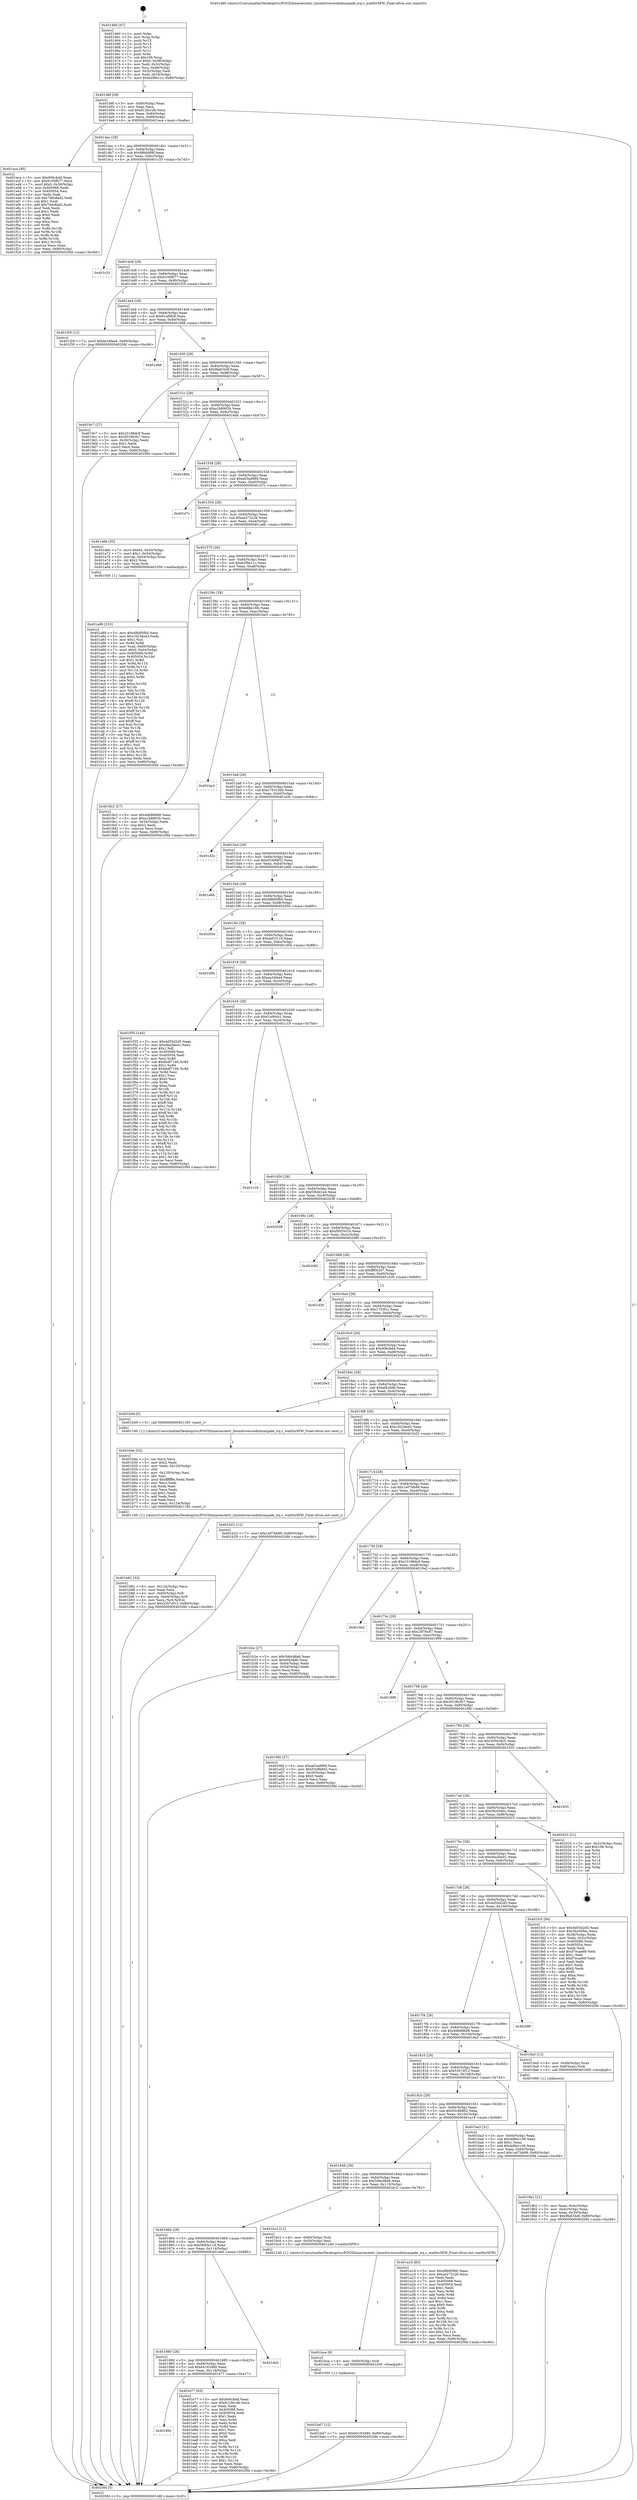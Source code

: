 digraph "0x401460" {
  label = "0x401460 (/mnt/c/Users/mathe/Desktop/tcc/POCII/binaries/extr_linuxdriversisdnhisaxjade_irq.c_waitforXFW_Final-ollvm.out::main(0))"
  labelloc = "t"
  node[shape=record]

  Entry [label="",width=0.3,height=0.3,shape=circle,fillcolor=black,style=filled]
  "0x40148f" [label="{
     0x40148f [29]\l
     | [instrs]\l
     &nbsp;&nbsp;0x40148f \<+3\>: mov -0x80(%rbp),%eax\l
     &nbsp;&nbsp;0x401492 \<+2\>: mov %eax,%ecx\l
     &nbsp;&nbsp;0x401494 \<+6\>: sub $0x812fe1db,%ecx\l
     &nbsp;&nbsp;0x40149a \<+6\>: mov %eax,-0x84(%rbp)\l
     &nbsp;&nbsp;0x4014a0 \<+6\>: mov %ecx,-0x88(%rbp)\l
     &nbsp;&nbsp;0x4014a6 \<+6\>: je 0000000000401eca \<main+0xa6a\>\l
  }"]
  "0x401eca" [label="{
     0x401eca [95]\l
     | [instrs]\l
     &nbsp;&nbsp;0x401eca \<+5\>: mov $0x906cbdd,%eax\l
     &nbsp;&nbsp;0x401ecf \<+5\>: mov $0x9100fb77,%ecx\l
     &nbsp;&nbsp;0x401ed4 \<+7\>: movl $0x0,-0x38(%rbp)\l
     &nbsp;&nbsp;0x401edb \<+7\>: mov 0x405068,%edx\l
     &nbsp;&nbsp;0x401ee2 \<+7\>: mov 0x405054,%esi\l
     &nbsp;&nbsp;0x401ee9 \<+2\>: mov %edx,%edi\l
     &nbsp;&nbsp;0x401eeb \<+6\>: sub $0x7ddc8ad2,%edi\l
     &nbsp;&nbsp;0x401ef1 \<+3\>: sub $0x1,%edi\l
     &nbsp;&nbsp;0x401ef4 \<+6\>: add $0x7ddc8ad2,%edi\l
     &nbsp;&nbsp;0x401efa \<+3\>: imul %edi,%edx\l
     &nbsp;&nbsp;0x401efd \<+3\>: and $0x1,%edx\l
     &nbsp;&nbsp;0x401f00 \<+3\>: cmp $0x0,%edx\l
     &nbsp;&nbsp;0x401f03 \<+4\>: sete %r8b\l
     &nbsp;&nbsp;0x401f07 \<+3\>: cmp $0xa,%esi\l
     &nbsp;&nbsp;0x401f0a \<+4\>: setl %r9b\l
     &nbsp;&nbsp;0x401f0e \<+3\>: mov %r8b,%r10b\l
     &nbsp;&nbsp;0x401f11 \<+3\>: and %r9b,%r10b\l
     &nbsp;&nbsp;0x401f14 \<+3\>: xor %r9b,%r8b\l
     &nbsp;&nbsp;0x401f17 \<+3\>: or %r8b,%r10b\l
     &nbsp;&nbsp;0x401f1a \<+4\>: test $0x1,%r10b\l
     &nbsp;&nbsp;0x401f1e \<+3\>: cmovne %ecx,%eax\l
     &nbsp;&nbsp;0x401f21 \<+3\>: mov %eax,-0x80(%rbp)\l
     &nbsp;&nbsp;0x401f24 \<+5\>: jmp 00000000004020fd \<main+0xc9d\>\l
  }"]
  "0x4014ac" [label="{
     0x4014ac [28]\l
     | [instrs]\l
     &nbsp;&nbsp;0x4014ac \<+5\>: jmp 00000000004014b1 \<main+0x51\>\l
     &nbsp;&nbsp;0x4014b1 \<+6\>: mov -0x84(%rbp),%eax\l
     &nbsp;&nbsp;0x4014b7 \<+5\>: sub $0x8f6d489f,%eax\l
     &nbsp;&nbsp;0x4014bc \<+6\>: mov %eax,-0x8c(%rbp)\l
     &nbsp;&nbsp;0x4014c2 \<+6\>: je 0000000000401c33 \<main+0x7d3\>\l
  }"]
  Exit [label="",width=0.3,height=0.3,shape=circle,fillcolor=black,style=filled,peripheries=2]
  "0x401c33" [label="{
     0x401c33\l
  }", style=dashed]
  "0x4014c8" [label="{
     0x4014c8 [28]\l
     | [instrs]\l
     &nbsp;&nbsp;0x4014c8 \<+5\>: jmp 00000000004014cd \<main+0x6d\>\l
     &nbsp;&nbsp;0x4014cd \<+6\>: mov -0x84(%rbp),%eax\l
     &nbsp;&nbsp;0x4014d3 \<+5\>: sub $0x9100fb77,%eax\l
     &nbsp;&nbsp;0x4014d8 \<+6\>: mov %eax,-0x90(%rbp)\l
     &nbsp;&nbsp;0x4014de \<+6\>: je 0000000000401f29 \<main+0xac9\>\l
  }"]
  "0x40189c" [label="{
     0x40189c\l
  }", style=dashed]
  "0x401f29" [label="{
     0x401f29 [12]\l
     | [instrs]\l
     &nbsp;&nbsp;0x401f29 \<+7\>: movl $0xee34fae4,-0x80(%rbp)\l
     &nbsp;&nbsp;0x401f30 \<+5\>: jmp 00000000004020fd \<main+0xc9d\>\l
  }"]
  "0x4014e4" [label="{
     0x4014e4 [28]\l
     | [instrs]\l
     &nbsp;&nbsp;0x4014e4 \<+5\>: jmp 00000000004014e9 \<main+0x89\>\l
     &nbsp;&nbsp;0x4014e9 \<+6\>: mov -0x84(%rbp),%eax\l
     &nbsp;&nbsp;0x4014ef \<+5\>: sub $0x91ef9fc9,%eax\l
     &nbsp;&nbsp;0x4014f4 \<+6\>: mov %eax,-0x94(%rbp)\l
     &nbsp;&nbsp;0x4014fa \<+6\>: je 0000000000401d88 \<main+0x928\>\l
  }"]
  "0x401e77" [label="{
     0x401e77 [83]\l
     | [instrs]\l
     &nbsp;&nbsp;0x401e77 \<+5\>: mov $0x906cbdd,%eax\l
     &nbsp;&nbsp;0x401e7c \<+5\>: mov $0x812fe1db,%ecx\l
     &nbsp;&nbsp;0x401e81 \<+2\>: xor %edx,%edx\l
     &nbsp;&nbsp;0x401e83 \<+7\>: mov 0x405068,%esi\l
     &nbsp;&nbsp;0x401e8a \<+7\>: mov 0x405054,%edi\l
     &nbsp;&nbsp;0x401e91 \<+3\>: sub $0x1,%edx\l
     &nbsp;&nbsp;0x401e94 \<+3\>: mov %esi,%r8d\l
     &nbsp;&nbsp;0x401e97 \<+3\>: add %edx,%r8d\l
     &nbsp;&nbsp;0x401e9a \<+4\>: imul %r8d,%esi\l
     &nbsp;&nbsp;0x401e9e \<+3\>: and $0x1,%esi\l
     &nbsp;&nbsp;0x401ea1 \<+3\>: cmp $0x0,%esi\l
     &nbsp;&nbsp;0x401ea4 \<+4\>: sete %r9b\l
     &nbsp;&nbsp;0x401ea8 \<+3\>: cmp $0xa,%edi\l
     &nbsp;&nbsp;0x401eab \<+4\>: setl %r10b\l
     &nbsp;&nbsp;0x401eaf \<+3\>: mov %r9b,%r11b\l
     &nbsp;&nbsp;0x401eb2 \<+3\>: and %r10b,%r11b\l
     &nbsp;&nbsp;0x401eb5 \<+3\>: xor %r10b,%r9b\l
     &nbsp;&nbsp;0x401eb8 \<+3\>: or %r9b,%r11b\l
     &nbsp;&nbsp;0x401ebb \<+4\>: test $0x1,%r11b\l
     &nbsp;&nbsp;0x401ebf \<+3\>: cmovne %ecx,%eax\l
     &nbsp;&nbsp;0x401ec2 \<+3\>: mov %eax,-0x80(%rbp)\l
     &nbsp;&nbsp;0x401ec5 \<+5\>: jmp 00000000004020fd \<main+0xc9d\>\l
  }"]
  "0x401d88" [label="{
     0x401d88\l
  }", style=dashed]
  "0x401500" [label="{
     0x401500 [28]\l
     | [instrs]\l
     &nbsp;&nbsp;0x401500 \<+5\>: jmp 0000000000401505 \<main+0xa5\>\l
     &nbsp;&nbsp;0x401505 \<+6\>: mov -0x84(%rbp),%eax\l
     &nbsp;&nbsp;0x40150b \<+5\>: sub $0x9fa634df,%eax\l
     &nbsp;&nbsp;0x401510 \<+6\>: mov %eax,-0x98(%rbp)\l
     &nbsp;&nbsp;0x401516 \<+6\>: je 00000000004019c7 \<main+0x567\>\l
  }"]
  "0x401880" [label="{
     0x401880 [28]\l
     | [instrs]\l
     &nbsp;&nbsp;0x401880 \<+5\>: jmp 0000000000401885 \<main+0x425\>\l
     &nbsp;&nbsp;0x401885 \<+6\>: mov -0x84(%rbp),%eax\l
     &nbsp;&nbsp;0x40188b \<+5\>: sub $0x64163480,%eax\l
     &nbsp;&nbsp;0x401890 \<+6\>: mov %eax,-0x118(%rbp)\l
     &nbsp;&nbsp;0x401896 \<+6\>: je 0000000000401e77 \<main+0xa17\>\l
  }"]
  "0x4019c7" [label="{
     0x4019c7 [27]\l
     | [instrs]\l
     &nbsp;&nbsp;0x4019c7 \<+5\>: mov $0x23198dc9,%eax\l
     &nbsp;&nbsp;0x4019cc \<+5\>: mov $0x3019b3b7,%ecx\l
     &nbsp;&nbsp;0x4019d1 \<+3\>: mov -0x30(%rbp),%edx\l
     &nbsp;&nbsp;0x4019d4 \<+3\>: cmp $0x1,%edx\l
     &nbsp;&nbsp;0x4019d7 \<+3\>: cmovl %ecx,%eax\l
     &nbsp;&nbsp;0x4019da \<+3\>: mov %eax,-0x80(%rbp)\l
     &nbsp;&nbsp;0x4019dd \<+5\>: jmp 00000000004020fd \<main+0xc9d\>\l
  }"]
  "0x40151c" [label="{
     0x40151c [28]\l
     | [instrs]\l
     &nbsp;&nbsp;0x40151c \<+5\>: jmp 0000000000401521 \<main+0xc1\>\l
     &nbsp;&nbsp;0x401521 \<+6\>: mov -0x84(%rbp),%eax\l
     &nbsp;&nbsp;0x401527 \<+5\>: sub $0xa1b8902b,%eax\l
     &nbsp;&nbsp;0x40152c \<+6\>: mov %eax,-0x9c(%rbp)\l
     &nbsp;&nbsp;0x401532 \<+6\>: je 00000000004018dd \<main+0x47d\>\l
  }"]
  "0x401de0" [label="{
     0x401de0\l
  }", style=dashed]
  "0x4018dd" [label="{
     0x4018dd\l
  }", style=dashed]
  "0x401538" [label="{
     0x401538 [28]\l
     | [instrs]\l
     &nbsp;&nbsp;0x401538 \<+5\>: jmp 000000000040153d \<main+0xdd\>\l
     &nbsp;&nbsp;0x40153d \<+6\>: mov -0x84(%rbp),%eax\l
     &nbsp;&nbsp;0x401543 \<+5\>: sub $0xa63ad969,%eax\l
     &nbsp;&nbsp;0x401548 \<+6\>: mov %eax,-0xa0(%rbp)\l
     &nbsp;&nbsp;0x40154e \<+6\>: je 0000000000401d7c \<main+0x91c\>\l
  }"]
  "0x401bd7" [label="{
     0x401bd7 [12]\l
     | [instrs]\l
     &nbsp;&nbsp;0x401bd7 \<+7\>: movl $0x64163480,-0x80(%rbp)\l
     &nbsp;&nbsp;0x401bde \<+5\>: jmp 00000000004020fd \<main+0xc9d\>\l
  }"]
  "0x401d7c" [label="{
     0x401d7c\l
  }", style=dashed]
  "0x401554" [label="{
     0x401554 [28]\l
     | [instrs]\l
     &nbsp;&nbsp;0x401554 \<+5\>: jmp 0000000000401559 \<main+0xf9\>\l
     &nbsp;&nbsp;0x401559 \<+6\>: mov -0x84(%rbp),%eax\l
     &nbsp;&nbsp;0x40155f \<+5\>: sub $0xae272c26,%eax\l
     &nbsp;&nbsp;0x401564 \<+6\>: mov %eax,-0xa4(%rbp)\l
     &nbsp;&nbsp;0x40156a \<+6\>: je 0000000000401a6b \<main+0x60b\>\l
  }"]
  "0x401bce" [label="{
     0x401bce [9]\l
     | [instrs]\l
     &nbsp;&nbsp;0x401bce \<+4\>: mov -0x60(%rbp),%rdi\l
     &nbsp;&nbsp;0x401bd2 \<+5\>: call 0000000000401030 \<free@plt\>\l
     | [calls]\l
     &nbsp;&nbsp;0x401030 \{1\} (unknown)\l
  }"]
  "0x401a6b" [label="{
     0x401a6b [30]\l
     | [instrs]\l
     &nbsp;&nbsp;0x401a6b \<+7\>: movl $0x64,-0x50(%rbp)\l
     &nbsp;&nbsp;0x401a72 \<+7\>: movl $0x1,-0x54(%rbp)\l
     &nbsp;&nbsp;0x401a79 \<+4\>: movslq -0x54(%rbp),%rax\l
     &nbsp;&nbsp;0x401a7d \<+4\>: shl $0x2,%rax\l
     &nbsp;&nbsp;0x401a81 \<+3\>: mov %rax,%rdi\l
     &nbsp;&nbsp;0x401a84 \<+5\>: call 0000000000401050 \<malloc@plt\>\l
     | [calls]\l
     &nbsp;&nbsp;0x401050 \{1\} (unknown)\l
  }"]
  "0x401570" [label="{
     0x401570 [28]\l
     | [instrs]\l
     &nbsp;&nbsp;0x401570 \<+5\>: jmp 0000000000401575 \<main+0x115\>\l
     &nbsp;&nbsp;0x401575 \<+6\>: mov -0x84(%rbp),%eax\l
     &nbsp;&nbsp;0x40157b \<+5\>: sub $0xb2f9a11c,%eax\l
     &nbsp;&nbsp;0x401580 \<+6\>: mov %eax,-0xa8(%rbp)\l
     &nbsp;&nbsp;0x401586 \<+6\>: je 00000000004018c2 \<main+0x462\>\l
  }"]
  "0x401864" [label="{
     0x401864 [28]\l
     | [instrs]\l
     &nbsp;&nbsp;0x401864 \<+5\>: jmp 0000000000401869 \<main+0x409\>\l
     &nbsp;&nbsp;0x401869 \<+6\>: mov -0x84(%rbp),%eax\l
     &nbsp;&nbsp;0x40186f \<+5\>: sub $0x56d5a11d,%eax\l
     &nbsp;&nbsp;0x401874 \<+6\>: mov %eax,-0x114(%rbp)\l
     &nbsp;&nbsp;0x40187a \<+6\>: je 0000000000401de0 \<main+0x980\>\l
  }"]
  "0x4018c2" [label="{
     0x4018c2 [27]\l
     | [instrs]\l
     &nbsp;&nbsp;0x4018c2 \<+5\>: mov $0x4db886b8,%eax\l
     &nbsp;&nbsp;0x4018c7 \<+5\>: mov $0xa1b8902b,%ecx\l
     &nbsp;&nbsp;0x4018cc \<+3\>: mov -0x34(%rbp),%edx\l
     &nbsp;&nbsp;0x4018cf \<+3\>: cmp $0x2,%edx\l
     &nbsp;&nbsp;0x4018d2 \<+3\>: cmovne %ecx,%eax\l
     &nbsp;&nbsp;0x4018d5 \<+3\>: mov %eax,-0x80(%rbp)\l
     &nbsp;&nbsp;0x4018d8 \<+5\>: jmp 00000000004020fd \<main+0xc9d\>\l
  }"]
  "0x40158c" [label="{
     0x40158c [28]\l
     | [instrs]\l
     &nbsp;&nbsp;0x40158c \<+5\>: jmp 0000000000401591 \<main+0x131\>\l
     &nbsp;&nbsp;0x401591 \<+6\>: mov -0x84(%rbp),%eax\l
     &nbsp;&nbsp;0x401597 \<+5\>: sub $0xb8be16fc,%eax\l
     &nbsp;&nbsp;0x40159c \<+6\>: mov %eax,-0xac(%rbp)\l
     &nbsp;&nbsp;0x4015a2 \<+6\>: je 0000000000401be3 \<main+0x783\>\l
  }"]
  "0x4020fd" [label="{
     0x4020fd [5]\l
     | [instrs]\l
     &nbsp;&nbsp;0x4020fd \<+5\>: jmp 000000000040148f \<main+0x2f\>\l
  }"]
  "0x401460" [label="{
     0x401460 [47]\l
     | [instrs]\l
     &nbsp;&nbsp;0x401460 \<+1\>: push %rbp\l
     &nbsp;&nbsp;0x401461 \<+3\>: mov %rsp,%rbp\l
     &nbsp;&nbsp;0x401464 \<+2\>: push %r15\l
     &nbsp;&nbsp;0x401466 \<+2\>: push %r14\l
     &nbsp;&nbsp;0x401468 \<+2\>: push %r13\l
     &nbsp;&nbsp;0x40146a \<+2\>: push %r12\l
     &nbsp;&nbsp;0x40146c \<+1\>: push %rbx\l
     &nbsp;&nbsp;0x40146d \<+7\>: sub $0x108,%rsp\l
     &nbsp;&nbsp;0x401474 \<+7\>: movl $0x0,-0x38(%rbp)\l
     &nbsp;&nbsp;0x40147b \<+3\>: mov %edi,-0x3c(%rbp)\l
     &nbsp;&nbsp;0x40147e \<+4\>: mov %rsi,-0x48(%rbp)\l
     &nbsp;&nbsp;0x401482 \<+3\>: mov -0x3c(%rbp),%edi\l
     &nbsp;&nbsp;0x401485 \<+3\>: mov %edi,-0x34(%rbp)\l
     &nbsp;&nbsp;0x401488 \<+7\>: movl $0xb2f9a11c,-0x80(%rbp)\l
  }"]
  "0x401bc2" [label="{
     0x401bc2 [12]\l
     | [instrs]\l
     &nbsp;&nbsp;0x401bc2 \<+4\>: mov -0x60(%rbp),%rdi\l
     &nbsp;&nbsp;0x401bc6 \<+3\>: mov -0x50(%rbp),%esi\l
     &nbsp;&nbsp;0x401bc9 \<+5\>: call 0000000000401240 \<waitforXFW\>\l
     | [calls]\l
     &nbsp;&nbsp;0x401240 \{1\} (/mnt/c/Users/mathe/Desktop/tcc/POCII/binaries/extr_linuxdriversisdnhisaxjade_irq.c_waitforXFW_Final-ollvm.out::waitforXFW)\l
  }"]
  "0x401be3" [label="{
     0x401be3\l
  }", style=dashed]
  "0x4015a8" [label="{
     0x4015a8 [28]\l
     | [instrs]\l
     &nbsp;&nbsp;0x4015a8 \<+5\>: jmp 00000000004015ad \<main+0x14d\>\l
     &nbsp;&nbsp;0x4015ad \<+6\>: mov -0x84(%rbp),%eax\l
     &nbsp;&nbsp;0x4015b3 \<+5\>: sub $0xc75310db,%eax\l
     &nbsp;&nbsp;0x4015b8 \<+6\>: mov %eax,-0xb0(%rbp)\l
     &nbsp;&nbsp;0x4015be \<+6\>: je 0000000000401d3c \<main+0x8dc\>\l
  }"]
  "0x401b82" [label="{
     0x401b82 [33]\l
     | [instrs]\l
     &nbsp;&nbsp;0x401b82 \<+6\>: mov -0x124(%rbp),%ecx\l
     &nbsp;&nbsp;0x401b88 \<+3\>: imul %eax,%ecx\l
     &nbsp;&nbsp;0x401b8b \<+4\>: mov -0x60(%rbp),%r8\l
     &nbsp;&nbsp;0x401b8f \<+4\>: movslq -0x64(%rbp),%r9\l
     &nbsp;&nbsp;0x401b93 \<+4\>: mov %ecx,(%r8,%r9,4)\l
     &nbsp;&nbsp;0x401b97 \<+7\>: movl $0x5267ef13,-0x80(%rbp)\l
     &nbsp;&nbsp;0x401b9e \<+5\>: jmp 00000000004020fd \<main+0xc9d\>\l
  }"]
  "0x401d3c" [label="{
     0x401d3c\l
  }", style=dashed]
  "0x4015c4" [label="{
     0x4015c4 [28]\l
     | [instrs]\l
     &nbsp;&nbsp;0x4015c4 \<+5\>: jmp 00000000004015c9 \<main+0x169\>\l
     &nbsp;&nbsp;0x4015c9 \<+6\>: mov -0x84(%rbp),%eax\l
     &nbsp;&nbsp;0x4015cf \<+5\>: sub $0xd3306852,%eax\l
     &nbsp;&nbsp;0x4015d4 \<+6\>: mov %eax,-0xb4(%rbp)\l
     &nbsp;&nbsp;0x4015da \<+6\>: je 0000000000401e6b \<main+0xa0b\>\l
  }"]
  "0x401b4e" [label="{
     0x401b4e [52]\l
     | [instrs]\l
     &nbsp;&nbsp;0x401b4e \<+2\>: xor %ecx,%ecx\l
     &nbsp;&nbsp;0x401b50 \<+5\>: mov $0x2,%edx\l
     &nbsp;&nbsp;0x401b55 \<+6\>: mov %edx,-0x120(%rbp)\l
     &nbsp;&nbsp;0x401b5b \<+1\>: cltd\l
     &nbsp;&nbsp;0x401b5c \<+6\>: mov -0x120(%rbp),%esi\l
     &nbsp;&nbsp;0x401b62 \<+2\>: idiv %esi\l
     &nbsp;&nbsp;0x401b64 \<+6\>: imul $0xfffffffe,%edx,%edx\l
     &nbsp;&nbsp;0x401b6a \<+2\>: mov %ecx,%edi\l
     &nbsp;&nbsp;0x401b6c \<+2\>: sub %edx,%edi\l
     &nbsp;&nbsp;0x401b6e \<+2\>: mov %ecx,%edx\l
     &nbsp;&nbsp;0x401b70 \<+3\>: sub $0x1,%edx\l
     &nbsp;&nbsp;0x401b73 \<+2\>: add %edx,%edi\l
     &nbsp;&nbsp;0x401b75 \<+2\>: sub %edi,%ecx\l
     &nbsp;&nbsp;0x401b77 \<+6\>: mov %ecx,-0x124(%rbp)\l
     &nbsp;&nbsp;0x401b7d \<+5\>: call 0000000000401160 \<next_i\>\l
     | [calls]\l
     &nbsp;&nbsp;0x401160 \{1\} (/mnt/c/Users/mathe/Desktop/tcc/POCII/binaries/extr_linuxdriversisdnhisaxjade_irq.c_waitforXFW_Final-ollvm.out::next_i)\l
  }"]
  "0x401e6b" [label="{
     0x401e6b\l
  }", style=dashed]
  "0x4015e0" [label="{
     0x4015e0 [28]\l
     | [instrs]\l
     &nbsp;&nbsp;0x4015e0 \<+5\>: jmp 00000000004015e5 \<main+0x185\>\l
     &nbsp;&nbsp;0x4015e5 \<+6\>: mov -0x84(%rbp),%eax\l
     &nbsp;&nbsp;0x4015eb \<+5\>: sub $0xd9b95fb0,%eax\l
     &nbsp;&nbsp;0x4015f0 \<+6\>: mov %eax,-0xb8(%rbp)\l
     &nbsp;&nbsp;0x4015f6 \<+6\>: je 0000000000402050 \<main+0xbf0\>\l
  }"]
  "0x401a89" [label="{
     0x401a89 [153]\l
     | [instrs]\l
     &nbsp;&nbsp;0x401a89 \<+5\>: mov $0xd9b95fb0,%ecx\l
     &nbsp;&nbsp;0x401a8e \<+5\>: mov $0x19234e43,%edx\l
     &nbsp;&nbsp;0x401a93 \<+3\>: mov $0x1,%sil\l
     &nbsp;&nbsp;0x401a96 \<+3\>: xor %r8d,%r8d\l
     &nbsp;&nbsp;0x401a99 \<+4\>: mov %rax,-0x60(%rbp)\l
     &nbsp;&nbsp;0x401a9d \<+7\>: movl $0x0,-0x64(%rbp)\l
     &nbsp;&nbsp;0x401aa4 \<+8\>: mov 0x405068,%r9d\l
     &nbsp;&nbsp;0x401aac \<+8\>: mov 0x405054,%r10d\l
     &nbsp;&nbsp;0x401ab4 \<+4\>: sub $0x1,%r8d\l
     &nbsp;&nbsp;0x401ab8 \<+3\>: mov %r9d,%r11d\l
     &nbsp;&nbsp;0x401abb \<+3\>: add %r8d,%r11d\l
     &nbsp;&nbsp;0x401abe \<+4\>: imul %r11d,%r9d\l
     &nbsp;&nbsp;0x401ac2 \<+4\>: and $0x1,%r9d\l
     &nbsp;&nbsp;0x401ac6 \<+4\>: cmp $0x0,%r9d\l
     &nbsp;&nbsp;0x401aca \<+3\>: sete %bl\l
     &nbsp;&nbsp;0x401acd \<+4\>: cmp $0xa,%r10d\l
     &nbsp;&nbsp;0x401ad1 \<+4\>: setl %r14b\l
     &nbsp;&nbsp;0x401ad5 \<+3\>: mov %bl,%r15b\l
     &nbsp;&nbsp;0x401ad8 \<+4\>: xor $0xff,%r15b\l
     &nbsp;&nbsp;0x401adc \<+3\>: mov %r14b,%r12b\l
     &nbsp;&nbsp;0x401adf \<+4\>: xor $0xff,%r12b\l
     &nbsp;&nbsp;0x401ae3 \<+4\>: xor $0x1,%sil\l
     &nbsp;&nbsp;0x401ae7 \<+3\>: mov %r15b,%r13b\l
     &nbsp;&nbsp;0x401aea \<+4\>: and $0xff,%r13b\l
     &nbsp;&nbsp;0x401aee \<+3\>: and %sil,%bl\l
     &nbsp;&nbsp;0x401af1 \<+3\>: mov %r12b,%al\l
     &nbsp;&nbsp;0x401af4 \<+2\>: and $0xff,%al\l
     &nbsp;&nbsp;0x401af6 \<+3\>: and %sil,%r14b\l
     &nbsp;&nbsp;0x401af9 \<+3\>: or %bl,%r13b\l
     &nbsp;&nbsp;0x401afc \<+3\>: or %r14b,%al\l
     &nbsp;&nbsp;0x401aff \<+3\>: xor %al,%r13b\l
     &nbsp;&nbsp;0x401b02 \<+3\>: or %r12b,%r15b\l
     &nbsp;&nbsp;0x401b05 \<+4\>: xor $0xff,%r15b\l
     &nbsp;&nbsp;0x401b09 \<+4\>: or $0x1,%sil\l
     &nbsp;&nbsp;0x401b0d \<+3\>: and %sil,%r15b\l
     &nbsp;&nbsp;0x401b10 \<+3\>: or %r15b,%r13b\l
     &nbsp;&nbsp;0x401b13 \<+4\>: test $0x1,%r13b\l
     &nbsp;&nbsp;0x401b17 \<+3\>: cmovne %edx,%ecx\l
     &nbsp;&nbsp;0x401b1a \<+3\>: mov %ecx,-0x80(%rbp)\l
     &nbsp;&nbsp;0x401b1d \<+5\>: jmp 00000000004020fd \<main+0xc9d\>\l
  }"]
  "0x402050" [label="{
     0x402050\l
  }", style=dashed]
  "0x4015fc" [label="{
     0x4015fc [28]\l
     | [instrs]\l
     &nbsp;&nbsp;0x4015fc \<+5\>: jmp 0000000000401601 \<main+0x1a1\>\l
     &nbsp;&nbsp;0x401601 \<+6\>: mov -0x84(%rbp),%eax\l
     &nbsp;&nbsp;0x401607 \<+5\>: sub $0xdef1f119,%eax\l
     &nbsp;&nbsp;0x40160c \<+6\>: mov %eax,-0xbc(%rbp)\l
     &nbsp;&nbsp;0x401612 \<+6\>: je 0000000000401d5b \<main+0x8fb\>\l
  }"]
  "0x401848" [label="{
     0x401848 [28]\l
     | [instrs]\l
     &nbsp;&nbsp;0x401848 \<+5\>: jmp 000000000040184d \<main+0x3ed\>\l
     &nbsp;&nbsp;0x40184d \<+6\>: mov -0x84(%rbp),%eax\l
     &nbsp;&nbsp;0x401853 \<+5\>: sub $0x546cd8a6,%eax\l
     &nbsp;&nbsp;0x401858 \<+6\>: mov %eax,-0x110(%rbp)\l
     &nbsp;&nbsp;0x40185e \<+6\>: je 0000000000401bc2 \<main+0x762\>\l
  }"]
  "0x401d5b" [label="{
     0x401d5b\l
  }", style=dashed]
  "0x401618" [label="{
     0x401618 [28]\l
     | [instrs]\l
     &nbsp;&nbsp;0x401618 \<+5\>: jmp 000000000040161d \<main+0x1bd\>\l
     &nbsp;&nbsp;0x40161d \<+6\>: mov -0x84(%rbp),%eax\l
     &nbsp;&nbsp;0x401623 \<+5\>: sub $0xee34fae4,%eax\l
     &nbsp;&nbsp;0x401628 \<+6\>: mov %eax,-0xc0(%rbp)\l
     &nbsp;&nbsp;0x40162e \<+6\>: je 0000000000401f35 \<main+0xad5\>\l
  }"]
  "0x401a18" [label="{
     0x401a18 [83]\l
     | [instrs]\l
     &nbsp;&nbsp;0x401a18 \<+5\>: mov $0xd9b95fb0,%eax\l
     &nbsp;&nbsp;0x401a1d \<+5\>: mov $0xae272c26,%ecx\l
     &nbsp;&nbsp;0x401a22 \<+2\>: xor %edx,%edx\l
     &nbsp;&nbsp;0x401a24 \<+7\>: mov 0x405068,%esi\l
     &nbsp;&nbsp;0x401a2b \<+7\>: mov 0x405054,%edi\l
     &nbsp;&nbsp;0x401a32 \<+3\>: sub $0x1,%edx\l
     &nbsp;&nbsp;0x401a35 \<+3\>: mov %esi,%r8d\l
     &nbsp;&nbsp;0x401a38 \<+3\>: add %edx,%r8d\l
     &nbsp;&nbsp;0x401a3b \<+4\>: imul %r8d,%esi\l
     &nbsp;&nbsp;0x401a3f \<+3\>: and $0x1,%esi\l
     &nbsp;&nbsp;0x401a42 \<+3\>: cmp $0x0,%esi\l
     &nbsp;&nbsp;0x401a45 \<+4\>: sete %r9b\l
     &nbsp;&nbsp;0x401a49 \<+3\>: cmp $0xa,%edi\l
     &nbsp;&nbsp;0x401a4c \<+4\>: setl %r10b\l
     &nbsp;&nbsp;0x401a50 \<+3\>: mov %r9b,%r11b\l
     &nbsp;&nbsp;0x401a53 \<+3\>: and %r10b,%r11b\l
     &nbsp;&nbsp;0x401a56 \<+3\>: xor %r10b,%r9b\l
     &nbsp;&nbsp;0x401a59 \<+3\>: or %r9b,%r11b\l
     &nbsp;&nbsp;0x401a5c \<+4\>: test $0x1,%r11b\l
     &nbsp;&nbsp;0x401a60 \<+3\>: cmovne %ecx,%eax\l
     &nbsp;&nbsp;0x401a63 \<+3\>: mov %eax,-0x80(%rbp)\l
     &nbsp;&nbsp;0x401a66 \<+5\>: jmp 00000000004020fd \<main+0xc9d\>\l
  }"]
  "0x401f35" [label="{
     0x401f35 [144]\l
     | [instrs]\l
     &nbsp;&nbsp;0x401f35 \<+5\>: mov $0x4d55d2d5,%eax\l
     &nbsp;&nbsp;0x401f3a \<+5\>: mov $0x4ba3be41,%ecx\l
     &nbsp;&nbsp;0x401f3f \<+2\>: mov $0x1,%dl\l
     &nbsp;&nbsp;0x401f41 \<+7\>: mov 0x405068,%esi\l
     &nbsp;&nbsp;0x401f48 \<+7\>: mov 0x405054,%edi\l
     &nbsp;&nbsp;0x401f4f \<+3\>: mov %esi,%r8d\l
     &nbsp;&nbsp;0x401f52 \<+7\>: sub $0xfedf7146,%r8d\l
     &nbsp;&nbsp;0x401f59 \<+4\>: sub $0x1,%r8d\l
     &nbsp;&nbsp;0x401f5d \<+7\>: add $0xfedf7146,%r8d\l
     &nbsp;&nbsp;0x401f64 \<+4\>: imul %r8d,%esi\l
     &nbsp;&nbsp;0x401f68 \<+3\>: and $0x1,%esi\l
     &nbsp;&nbsp;0x401f6b \<+3\>: cmp $0x0,%esi\l
     &nbsp;&nbsp;0x401f6e \<+4\>: sete %r9b\l
     &nbsp;&nbsp;0x401f72 \<+3\>: cmp $0xa,%edi\l
     &nbsp;&nbsp;0x401f75 \<+4\>: setl %r10b\l
     &nbsp;&nbsp;0x401f79 \<+3\>: mov %r9b,%r11b\l
     &nbsp;&nbsp;0x401f7c \<+4\>: xor $0xff,%r11b\l
     &nbsp;&nbsp;0x401f80 \<+3\>: mov %r10b,%bl\l
     &nbsp;&nbsp;0x401f83 \<+3\>: xor $0xff,%bl\l
     &nbsp;&nbsp;0x401f86 \<+3\>: xor $0x1,%dl\l
     &nbsp;&nbsp;0x401f89 \<+3\>: mov %r11b,%r14b\l
     &nbsp;&nbsp;0x401f8c \<+4\>: and $0xff,%r14b\l
     &nbsp;&nbsp;0x401f90 \<+3\>: and %dl,%r9b\l
     &nbsp;&nbsp;0x401f93 \<+3\>: mov %bl,%r15b\l
     &nbsp;&nbsp;0x401f96 \<+4\>: and $0xff,%r15b\l
     &nbsp;&nbsp;0x401f9a \<+3\>: and %dl,%r10b\l
     &nbsp;&nbsp;0x401f9d \<+3\>: or %r9b,%r14b\l
     &nbsp;&nbsp;0x401fa0 \<+3\>: or %r10b,%r15b\l
     &nbsp;&nbsp;0x401fa3 \<+3\>: xor %r15b,%r14b\l
     &nbsp;&nbsp;0x401fa6 \<+3\>: or %bl,%r11b\l
     &nbsp;&nbsp;0x401fa9 \<+4\>: xor $0xff,%r11b\l
     &nbsp;&nbsp;0x401fad \<+3\>: or $0x1,%dl\l
     &nbsp;&nbsp;0x401fb0 \<+3\>: and %dl,%r11b\l
     &nbsp;&nbsp;0x401fb3 \<+3\>: or %r11b,%r14b\l
     &nbsp;&nbsp;0x401fb6 \<+4\>: test $0x1,%r14b\l
     &nbsp;&nbsp;0x401fba \<+3\>: cmovne %ecx,%eax\l
     &nbsp;&nbsp;0x401fbd \<+3\>: mov %eax,-0x80(%rbp)\l
     &nbsp;&nbsp;0x401fc0 \<+5\>: jmp 00000000004020fd \<main+0xc9d\>\l
  }"]
  "0x401634" [label="{
     0x401634 [28]\l
     | [instrs]\l
     &nbsp;&nbsp;0x401634 \<+5\>: jmp 0000000000401639 \<main+0x1d9\>\l
     &nbsp;&nbsp;0x401639 \<+6\>: mov -0x84(%rbp),%eax\l
     &nbsp;&nbsp;0x40163f \<+5\>: sub $0xf1a90cb1,%eax\l
     &nbsp;&nbsp;0x401644 \<+6\>: mov %eax,-0xc4(%rbp)\l
     &nbsp;&nbsp;0x40164a \<+6\>: je 0000000000401c18 \<main+0x7b8\>\l
  }"]
  "0x40182c" [label="{
     0x40182c [28]\l
     | [instrs]\l
     &nbsp;&nbsp;0x40182c \<+5\>: jmp 0000000000401831 \<main+0x3d1\>\l
     &nbsp;&nbsp;0x401831 \<+6\>: mov -0x84(%rbp),%eax\l
     &nbsp;&nbsp;0x401837 \<+5\>: sub $0x53c8b802,%eax\l
     &nbsp;&nbsp;0x40183c \<+6\>: mov %eax,-0x10c(%rbp)\l
     &nbsp;&nbsp;0x401842 \<+6\>: je 0000000000401a18 \<main+0x5b8\>\l
  }"]
  "0x401c18" [label="{
     0x401c18\l
  }", style=dashed]
  "0x401650" [label="{
     0x401650 [28]\l
     | [instrs]\l
     &nbsp;&nbsp;0x401650 \<+5\>: jmp 0000000000401655 \<main+0x1f5\>\l
     &nbsp;&nbsp;0x401655 \<+6\>: mov -0x84(%rbp),%eax\l
     &nbsp;&nbsp;0x40165b \<+5\>: sub $0xf26dd1e4,%eax\l
     &nbsp;&nbsp;0x401660 \<+6\>: mov %eax,-0xc8(%rbp)\l
     &nbsp;&nbsp;0x401666 \<+6\>: je 0000000000402038 \<main+0xbd8\>\l
  }"]
  "0x401ba3" [label="{
     0x401ba3 [31]\l
     | [instrs]\l
     &nbsp;&nbsp;0x401ba3 \<+3\>: mov -0x64(%rbp),%eax\l
     &nbsp;&nbsp;0x401ba6 \<+5\>: sub $0x4d9a1c36,%eax\l
     &nbsp;&nbsp;0x401bab \<+3\>: add $0x1,%eax\l
     &nbsp;&nbsp;0x401bae \<+5\>: add $0x4d9a1c36,%eax\l
     &nbsp;&nbsp;0x401bb3 \<+3\>: mov %eax,-0x64(%rbp)\l
     &nbsp;&nbsp;0x401bb6 \<+7\>: movl $0x1e07bb99,-0x80(%rbp)\l
     &nbsp;&nbsp;0x401bbd \<+5\>: jmp 00000000004020fd \<main+0xc9d\>\l
  }"]
  "0x402038" [label="{
     0x402038\l
  }", style=dashed]
  "0x40166c" [label="{
     0x40166c [28]\l
     | [instrs]\l
     &nbsp;&nbsp;0x40166c \<+5\>: jmp 0000000000401671 \<main+0x211\>\l
     &nbsp;&nbsp;0x401671 \<+6\>: mov -0x84(%rbp),%eax\l
     &nbsp;&nbsp;0x401677 \<+5\>: sub $0xf5035016,%eax\l
     &nbsp;&nbsp;0x40167c \<+6\>: mov %eax,-0xcc(%rbp)\l
     &nbsp;&nbsp;0x401682 \<+6\>: je 0000000000402085 \<main+0xc25\>\l
  }"]
  "0x4019b2" [label="{
     0x4019b2 [21]\l
     | [instrs]\l
     &nbsp;&nbsp;0x4019b2 \<+3\>: mov %eax,-0x4c(%rbp)\l
     &nbsp;&nbsp;0x4019b5 \<+3\>: mov -0x4c(%rbp),%eax\l
     &nbsp;&nbsp;0x4019b8 \<+3\>: mov %eax,-0x30(%rbp)\l
     &nbsp;&nbsp;0x4019bb \<+7\>: movl $0x9fa634df,-0x80(%rbp)\l
     &nbsp;&nbsp;0x4019c2 \<+5\>: jmp 00000000004020fd \<main+0xc9d\>\l
  }"]
  "0x402085" [label="{
     0x402085\l
  }", style=dashed]
  "0x401688" [label="{
     0x401688 [28]\l
     | [instrs]\l
     &nbsp;&nbsp;0x401688 \<+5\>: jmp 000000000040168d \<main+0x22d\>\l
     &nbsp;&nbsp;0x40168d \<+6\>: mov -0x84(%rbp),%eax\l
     &nbsp;&nbsp;0x401693 \<+5\>: sub $0xfff0b207,%eax\l
     &nbsp;&nbsp;0x401698 \<+6\>: mov %eax,-0xd0(%rbp)\l
     &nbsp;&nbsp;0x40169e \<+6\>: je 0000000000401d30 \<main+0x8d0\>\l
  }"]
  "0x401810" [label="{
     0x401810 [28]\l
     | [instrs]\l
     &nbsp;&nbsp;0x401810 \<+5\>: jmp 0000000000401815 \<main+0x3b5\>\l
     &nbsp;&nbsp;0x401815 \<+6\>: mov -0x84(%rbp),%eax\l
     &nbsp;&nbsp;0x40181b \<+5\>: sub $0x5267ef13,%eax\l
     &nbsp;&nbsp;0x401820 \<+6\>: mov %eax,-0x108(%rbp)\l
     &nbsp;&nbsp;0x401826 \<+6\>: je 0000000000401ba3 \<main+0x743\>\l
  }"]
  "0x401d30" [label="{
     0x401d30\l
  }", style=dashed]
  "0x4016a4" [label="{
     0x4016a4 [28]\l
     | [instrs]\l
     &nbsp;&nbsp;0x4016a4 \<+5\>: jmp 00000000004016a9 \<main+0x249\>\l
     &nbsp;&nbsp;0x4016a9 \<+6\>: mov -0x84(%rbp),%eax\l
     &nbsp;&nbsp;0x4016af \<+5\>: sub $0x1753f1c,%eax\l
     &nbsp;&nbsp;0x4016b4 \<+6\>: mov %eax,-0xd4(%rbp)\l
     &nbsp;&nbsp;0x4016ba \<+6\>: je 00000000004020d2 \<main+0xc72\>\l
  }"]
  "0x4019a5" [label="{
     0x4019a5 [13]\l
     | [instrs]\l
     &nbsp;&nbsp;0x4019a5 \<+4\>: mov -0x48(%rbp),%rax\l
     &nbsp;&nbsp;0x4019a9 \<+4\>: mov 0x8(%rax),%rdi\l
     &nbsp;&nbsp;0x4019ad \<+5\>: call 0000000000401060 \<atoi@plt\>\l
     | [calls]\l
     &nbsp;&nbsp;0x401060 \{1\} (unknown)\l
  }"]
  "0x4020d2" [label="{
     0x4020d2\l
  }", style=dashed]
  "0x4016c0" [label="{
     0x4016c0 [28]\l
     | [instrs]\l
     &nbsp;&nbsp;0x4016c0 \<+5\>: jmp 00000000004016c5 \<main+0x265\>\l
     &nbsp;&nbsp;0x4016c5 \<+6\>: mov -0x84(%rbp),%eax\l
     &nbsp;&nbsp;0x4016cb \<+5\>: sub $0x906cbdd,%eax\l
     &nbsp;&nbsp;0x4016d0 \<+6\>: mov %eax,-0xd8(%rbp)\l
     &nbsp;&nbsp;0x4016d6 \<+6\>: je 00000000004020e3 \<main+0xc83\>\l
  }"]
  "0x4017f4" [label="{
     0x4017f4 [28]\l
     | [instrs]\l
     &nbsp;&nbsp;0x4017f4 \<+5\>: jmp 00000000004017f9 \<main+0x399\>\l
     &nbsp;&nbsp;0x4017f9 \<+6\>: mov -0x84(%rbp),%eax\l
     &nbsp;&nbsp;0x4017ff \<+5\>: sub $0x4db886b8,%eax\l
     &nbsp;&nbsp;0x401804 \<+6\>: mov %eax,-0x104(%rbp)\l
     &nbsp;&nbsp;0x40180a \<+6\>: je 00000000004019a5 \<main+0x545\>\l
  }"]
  "0x4020e3" [label="{
     0x4020e3\l
  }", style=dashed]
  "0x4016dc" [label="{
     0x4016dc [28]\l
     | [instrs]\l
     &nbsp;&nbsp;0x4016dc \<+5\>: jmp 00000000004016e1 \<main+0x281\>\l
     &nbsp;&nbsp;0x4016e1 \<+6\>: mov -0x84(%rbp),%eax\l
     &nbsp;&nbsp;0x4016e7 \<+5\>: sub $0xef43ddb,%eax\l
     &nbsp;&nbsp;0x4016ec \<+6\>: mov %eax,-0xdc(%rbp)\l
     &nbsp;&nbsp;0x4016f2 \<+6\>: je 0000000000401b49 \<main+0x6e9\>\l
  }"]
  "0x4020f6" [label="{
     0x4020f6\l
  }", style=dashed]
  "0x401b49" [label="{
     0x401b49 [5]\l
     | [instrs]\l
     &nbsp;&nbsp;0x401b49 \<+5\>: call 0000000000401160 \<next_i\>\l
     | [calls]\l
     &nbsp;&nbsp;0x401160 \{1\} (/mnt/c/Users/mathe/Desktop/tcc/POCII/binaries/extr_linuxdriversisdnhisaxjade_irq.c_waitforXFW_Final-ollvm.out::next_i)\l
  }"]
  "0x4016f8" [label="{
     0x4016f8 [28]\l
     | [instrs]\l
     &nbsp;&nbsp;0x4016f8 \<+5\>: jmp 00000000004016fd \<main+0x29d\>\l
     &nbsp;&nbsp;0x4016fd \<+6\>: mov -0x84(%rbp),%eax\l
     &nbsp;&nbsp;0x401703 \<+5\>: sub $0x19234e43,%eax\l
     &nbsp;&nbsp;0x401708 \<+6\>: mov %eax,-0xe0(%rbp)\l
     &nbsp;&nbsp;0x40170e \<+6\>: je 0000000000401b22 \<main+0x6c2\>\l
  }"]
  "0x4017d8" [label="{
     0x4017d8 [28]\l
     | [instrs]\l
     &nbsp;&nbsp;0x4017d8 \<+5\>: jmp 00000000004017dd \<main+0x37d\>\l
     &nbsp;&nbsp;0x4017dd \<+6\>: mov -0x84(%rbp),%eax\l
     &nbsp;&nbsp;0x4017e3 \<+5\>: sub $0x4d55d2d5,%eax\l
     &nbsp;&nbsp;0x4017e8 \<+6\>: mov %eax,-0x100(%rbp)\l
     &nbsp;&nbsp;0x4017ee \<+6\>: je 00000000004020f6 \<main+0xc96\>\l
  }"]
  "0x401b22" [label="{
     0x401b22 [12]\l
     | [instrs]\l
     &nbsp;&nbsp;0x401b22 \<+7\>: movl $0x1e07bb99,-0x80(%rbp)\l
     &nbsp;&nbsp;0x401b29 \<+5\>: jmp 00000000004020fd \<main+0xc9d\>\l
  }"]
  "0x401714" [label="{
     0x401714 [28]\l
     | [instrs]\l
     &nbsp;&nbsp;0x401714 \<+5\>: jmp 0000000000401719 \<main+0x2b9\>\l
     &nbsp;&nbsp;0x401719 \<+6\>: mov -0x84(%rbp),%eax\l
     &nbsp;&nbsp;0x40171f \<+5\>: sub $0x1e07bb99,%eax\l
     &nbsp;&nbsp;0x401724 \<+6\>: mov %eax,-0xe4(%rbp)\l
     &nbsp;&nbsp;0x40172a \<+6\>: je 0000000000401b2e \<main+0x6ce\>\l
  }"]
  "0x401fc5" [label="{
     0x401fc5 [94]\l
     | [instrs]\l
     &nbsp;&nbsp;0x401fc5 \<+5\>: mov $0x4d55d2d5,%eax\l
     &nbsp;&nbsp;0x401fca \<+5\>: mov $0x36c059ec,%ecx\l
     &nbsp;&nbsp;0x401fcf \<+3\>: mov -0x38(%rbp),%edx\l
     &nbsp;&nbsp;0x401fd2 \<+3\>: mov %edx,-0x2c(%rbp)\l
     &nbsp;&nbsp;0x401fd5 \<+7\>: mov 0x405068,%edx\l
     &nbsp;&nbsp;0x401fdc \<+7\>: mov 0x405054,%esi\l
     &nbsp;&nbsp;0x401fe3 \<+2\>: mov %edx,%edi\l
     &nbsp;&nbsp;0x401fe5 \<+6\>: add $0xf7ecae69,%edi\l
     &nbsp;&nbsp;0x401feb \<+3\>: sub $0x1,%edi\l
     &nbsp;&nbsp;0x401fee \<+6\>: sub $0xf7ecae69,%edi\l
     &nbsp;&nbsp;0x401ff4 \<+3\>: imul %edi,%edx\l
     &nbsp;&nbsp;0x401ff7 \<+3\>: and $0x1,%edx\l
     &nbsp;&nbsp;0x401ffa \<+3\>: cmp $0x0,%edx\l
     &nbsp;&nbsp;0x401ffd \<+4\>: sete %r8b\l
     &nbsp;&nbsp;0x402001 \<+3\>: cmp $0xa,%esi\l
     &nbsp;&nbsp;0x402004 \<+4\>: setl %r9b\l
     &nbsp;&nbsp;0x402008 \<+3\>: mov %r8b,%r10b\l
     &nbsp;&nbsp;0x40200b \<+3\>: and %r9b,%r10b\l
     &nbsp;&nbsp;0x40200e \<+3\>: xor %r9b,%r8b\l
     &nbsp;&nbsp;0x402011 \<+3\>: or %r8b,%r10b\l
     &nbsp;&nbsp;0x402014 \<+4\>: test $0x1,%r10b\l
     &nbsp;&nbsp;0x402018 \<+3\>: cmovne %ecx,%eax\l
     &nbsp;&nbsp;0x40201b \<+3\>: mov %eax,-0x80(%rbp)\l
     &nbsp;&nbsp;0x40201e \<+5\>: jmp 00000000004020fd \<main+0xc9d\>\l
  }"]
  "0x401b2e" [label="{
     0x401b2e [27]\l
     | [instrs]\l
     &nbsp;&nbsp;0x401b2e \<+5\>: mov $0x546cd8a6,%eax\l
     &nbsp;&nbsp;0x401b33 \<+5\>: mov $0xef43ddb,%ecx\l
     &nbsp;&nbsp;0x401b38 \<+3\>: mov -0x64(%rbp),%edx\l
     &nbsp;&nbsp;0x401b3b \<+3\>: cmp -0x54(%rbp),%edx\l
     &nbsp;&nbsp;0x401b3e \<+3\>: cmovl %ecx,%eax\l
     &nbsp;&nbsp;0x401b41 \<+3\>: mov %eax,-0x80(%rbp)\l
     &nbsp;&nbsp;0x401b44 \<+5\>: jmp 00000000004020fd \<main+0xc9d\>\l
  }"]
  "0x401730" [label="{
     0x401730 [28]\l
     | [instrs]\l
     &nbsp;&nbsp;0x401730 \<+5\>: jmp 0000000000401735 \<main+0x2d5\>\l
     &nbsp;&nbsp;0x401735 \<+6\>: mov -0x84(%rbp),%eax\l
     &nbsp;&nbsp;0x40173b \<+5\>: sub $0x23198dc9,%eax\l
     &nbsp;&nbsp;0x401740 \<+6\>: mov %eax,-0xe8(%rbp)\l
     &nbsp;&nbsp;0x401746 \<+6\>: je 00000000004019e2 \<main+0x582\>\l
  }"]
  "0x4017bc" [label="{
     0x4017bc [28]\l
     | [instrs]\l
     &nbsp;&nbsp;0x4017bc \<+5\>: jmp 00000000004017c1 \<main+0x361\>\l
     &nbsp;&nbsp;0x4017c1 \<+6\>: mov -0x84(%rbp),%eax\l
     &nbsp;&nbsp;0x4017c7 \<+5\>: sub $0x4ba3be41,%eax\l
     &nbsp;&nbsp;0x4017cc \<+6\>: mov %eax,-0xfc(%rbp)\l
     &nbsp;&nbsp;0x4017d2 \<+6\>: je 0000000000401fc5 \<main+0xb65\>\l
  }"]
  "0x4019e2" [label="{
     0x4019e2\l
  }", style=dashed]
  "0x40174c" [label="{
     0x40174c [28]\l
     | [instrs]\l
     &nbsp;&nbsp;0x40174c \<+5\>: jmp 0000000000401751 \<main+0x2f1\>\l
     &nbsp;&nbsp;0x401751 \<+6\>: mov -0x84(%rbp),%eax\l
     &nbsp;&nbsp;0x401757 \<+5\>: sub $0x25f76c67,%eax\l
     &nbsp;&nbsp;0x40175c \<+6\>: mov %eax,-0xec(%rbp)\l
     &nbsp;&nbsp;0x401762 \<+6\>: je 0000000000401999 \<main+0x539\>\l
  }"]
  "0x402023" [label="{
     0x402023 [21]\l
     | [instrs]\l
     &nbsp;&nbsp;0x402023 \<+3\>: mov -0x2c(%rbp),%eax\l
     &nbsp;&nbsp;0x402026 \<+7\>: add $0x108,%rsp\l
     &nbsp;&nbsp;0x40202d \<+1\>: pop %rbx\l
     &nbsp;&nbsp;0x40202e \<+2\>: pop %r12\l
     &nbsp;&nbsp;0x402030 \<+2\>: pop %r13\l
     &nbsp;&nbsp;0x402032 \<+2\>: pop %r14\l
     &nbsp;&nbsp;0x402034 \<+2\>: pop %r15\l
     &nbsp;&nbsp;0x402036 \<+1\>: pop %rbp\l
     &nbsp;&nbsp;0x402037 \<+1\>: ret\l
  }"]
  "0x401999" [label="{
     0x401999\l
  }", style=dashed]
  "0x401768" [label="{
     0x401768 [28]\l
     | [instrs]\l
     &nbsp;&nbsp;0x401768 \<+5\>: jmp 000000000040176d \<main+0x30d\>\l
     &nbsp;&nbsp;0x40176d \<+6\>: mov -0x84(%rbp),%eax\l
     &nbsp;&nbsp;0x401773 \<+5\>: sub $0x3019b3b7,%eax\l
     &nbsp;&nbsp;0x401778 \<+6\>: mov %eax,-0xf0(%rbp)\l
     &nbsp;&nbsp;0x40177e \<+6\>: je 00000000004019fd \<main+0x59d\>\l
  }"]
  "0x4017a0" [label="{
     0x4017a0 [28]\l
     | [instrs]\l
     &nbsp;&nbsp;0x4017a0 \<+5\>: jmp 00000000004017a5 \<main+0x345\>\l
     &nbsp;&nbsp;0x4017a5 \<+6\>: mov -0x84(%rbp),%eax\l
     &nbsp;&nbsp;0x4017ab \<+5\>: sub $0x36c059ec,%eax\l
     &nbsp;&nbsp;0x4017b0 \<+6\>: mov %eax,-0xf8(%rbp)\l
     &nbsp;&nbsp;0x4017b6 \<+6\>: je 0000000000402023 \<main+0xbc3\>\l
  }"]
  "0x4019fd" [label="{
     0x4019fd [27]\l
     | [instrs]\l
     &nbsp;&nbsp;0x4019fd \<+5\>: mov $0xa63ad969,%eax\l
     &nbsp;&nbsp;0x401a02 \<+5\>: mov $0x53c8b802,%ecx\l
     &nbsp;&nbsp;0x401a07 \<+3\>: mov -0x30(%rbp),%edx\l
     &nbsp;&nbsp;0x401a0a \<+3\>: cmp $0x0,%edx\l
     &nbsp;&nbsp;0x401a0d \<+3\>: cmove %ecx,%eax\l
     &nbsp;&nbsp;0x401a10 \<+3\>: mov %eax,-0x80(%rbp)\l
     &nbsp;&nbsp;0x401a13 \<+5\>: jmp 00000000004020fd \<main+0xc9d\>\l
  }"]
  "0x401784" [label="{
     0x401784 [28]\l
     | [instrs]\l
     &nbsp;&nbsp;0x401784 \<+5\>: jmp 0000000000401789 \<main+0x329\>\l
     &nbsp;&nbsp;0x401789 \<+6\>: mov -0x84(%rbp),%eax\l
     &nbsp;&nbsp;0x40178f \<+5\>: sub $0x305028c5,%eax\l
     &nbsp;&nbsp;0x401794 \<+6\>: mov %eax,-0xf4(%rbp)\l
     &nbsp;&nbsp;0x40179a \<+6\>: je 0000000000401935 \<main+0x4d5\>\l
  }"]
  "0x401935" [label="{
     0x401935\l
  }", style=dashed]
  Entry -> "0x401460" [label=" 1"]
  "0x40148f" -> "0x401eca" [label=" 1"]
  "0x40148f" -> "0x4014ac" [label=" 17"]
  "0x402023" -> Exit [label=" 1"]
  "0x4014ac" -> "0x401c33" [label=" 0"]
  "0x4014ac" -> "0x4014c8" [label=" 17"]
  "0x401fc5" -> "0x4020fd" [label=" 1"]
  "0x4014c8" -> "0x401f29" [label=" 1"]
  "0x4014c8" -> "0x4014e4" [label=" 16"]
  "0x401f35" -> "0x4020fd" [label=" 1"]
  "0x4014e4" -> "0x401d88" [label=" 0"]
  "0x4014e4" -> "0x401500" [label=" 16"]
  "0x401f29" -> "0x4020fd" [label=" 1"]
  "0x401500" -> "0x4019c7" [label=" 1"]
  "0x401500" -> "0x40151c" [label=" 15"]
  "0x401e77" -> "0x4020fd" [label=" 1"]
  "0x40151c" -> "0x4018dd" [label=" 0"]
  "0x40151c" -> "0x401538" [label=" 15"]
  "0x401880" -> "0x40189c" [label=" 0"]
  "0x401538" -> "0x401d7c" [label=" 0"]
  "0x401538" -> "0x401554" [label=" 15"]
  "0x401eca" -> "0x4020fd" [label=" 1"]
  "0x401554" -> "0x401a6b" [label=" 1"]
  "0x401554" -> "0x401570" [label=" 14"]
  "0x401864" -> "0x401880" [label=" 1"]
  "0x401570" -> "0x4018c2" [label=" 1"]
  "0x401570" -> "0x40158c" [label=" 13"]
  "0x4018c2" -> "0x4020fd" [label=" 1"]
  "0x401460" -> "0x40148f" [label=" 1"]
  "0x4020fd" -> "0x40148f" [label=" 17"]
  "0x401864" -> "0x401de0" [label=" 0"]
  "0x40158c" -> "0x401be3" [label=" 0"]
  "0x40158c" -> "0x4015a8" [label=" 13"]
  "0x401880" -> "0x401e77" [label=" 1"]
  "0x4015a8" -> "0x401d3c" [label=" 0"]
  "0x4015a8" -> "0x4015c4" [label=" 13"]
  "0x401bce" -> "0x401bd7" [label=" 1"]
  "0x4015c4" -> "0x401e6b" [label=" 0"]
  "0x4015c4" -> "0x4015e0" [label=" 13"]
  "0x401bc2" -> "0x401bce" [label=" 1"]
  "0x4015e0" -> "0x402050" [label=" 0"]
  "0x4015e0" -> "0x4015fc" [label=" 13"]
  "0x401848" -> "0x401864" [label=" 1"]
  "0x4015fc" -> "0x401d5b" [label=" 0"]
  "0x4015fc" -> "0x401618" [label=" 13"]
  "0x401848" -> "0x401bc2" [label=" 1"]
  "0x401618" -> "0x401f35" [label=" 1"]
  "0x401618" -> "0x401634" [label=" 12"]
  "0x401bd7" -> "0x4020fd" [label=" 1"]
  "0x401634" -> "0x401c18" [label=" 0"]
  "0x401634" -> "0x401650" [label=" 12"]
  "0x401b82" -> "0x4020fd" [label=" 1"]
  "0x401650" -> "0x402038" [label=" 0"]
  "0x401650" -> "0x40166c" [label=" 12"]
  "0x401b4e" -> "0x401b82" [label=" 1"]
  "0x40166c" -> "0x402085" [label=" 0"]
  "0x40166c" -> "0x401688" [label=" 12"]
  "0x401b2e" -> "0x4020fd" [label=" 2"]
  "0x401688" -> "0x401d30" [label=" 0"]
  "0x401688" -> "0x4016a4" [label=" 12"]
  "0x401b22" -> "0x4020fd" [label=" 1"]
  "0x4016a4" -> "0x4020d2" [label=" 0"]
  "0x4016a4" -> "0x4016c0" [label=" 12"]
  "0x401a89" -> "0x4020fd" [label=" 1"]
  "0x4016c0" -> "0x4020e3" [label=" 0"]
  "0x4016c0" -> "0x4016dc" [label=" 12"]
  "0x401a18" -> "0x4020fd" [label=" 1"]
  "0x4016dc" -> "0x401b49" [label=" 1"]
  "0x4016dc" -> "0x4016f8" [label=" 11"]
  "0x40182c" -> "0x401848" [label=" 2"]
  "0x4016f8" -> "0x401b22" [label=" 1"]
  "0x4016f8" -> "0x401714" [label=" 10"]
  "0x401ba3" -> "0x4020fd" [label=" 1"]
  "0x401714" -> "0x401b2e" [label=" 2"]
  "0x401714" -> "0x401730" [label=" 8"]
  "0x401810" -> "0x40182c" [label=" 3"]
  "0x401730" -> "0x4019e2" [label=" 0"]
  "0x401730" -> "0x40174c" [label=" 8"]
  "0x401b49" -> "0x401b4e" [label=" 1"]
  "0x40174c" -> "0x401999" [label=" 0"]
  "0x40174c" -> "0x401768" [label=" 8"]
  "0x4019fd" -> "0x4020fd" [label=" 1"]
  "0x401768" -> "0x4019fd" [label=" 1"]
  "0x401768" -> "0x401784" [label=" 7"]
  "0x4019b2" -> "0x4020fd" [label=" 1"]
  "0x401784" -> "0x401935" [label=" 0"]
  "0x401784" -> "0x4017a0" [label=" 7"]
  "0x4019c7" -> "0x4020fd" [label=" 1"]
  "0x4017a0" -> "0x402023" [label=" 1"]
  "0x4017a0" -> "0x4017bc" [label=" 6"]
  "0x401810" -> "0x401ba3" [label=" 1"]
  "0x4017bc" -> "0x401fc5" [label=" 1"]
  "0x4017bc" -> "0x4017d8" [label=" 5"]
  "0x40182c" -> "0x401a18" [label=" 1"]
  "0x4017d8" -> "0x4020f6" [label=" 0"]
  "0x4017d8" -> "0x4017f4" [label=" 5"]
  "0x401a6b" -> "0x401a89" [label=" 1"]
  "0x4017f4" -> "0x4019a5" [label=" 1"]
  "0x4017f4" -> "0x401810" [label=" 4"]
  "0x4019a5" -> "0x4019b2" [label=" 1"]
}
